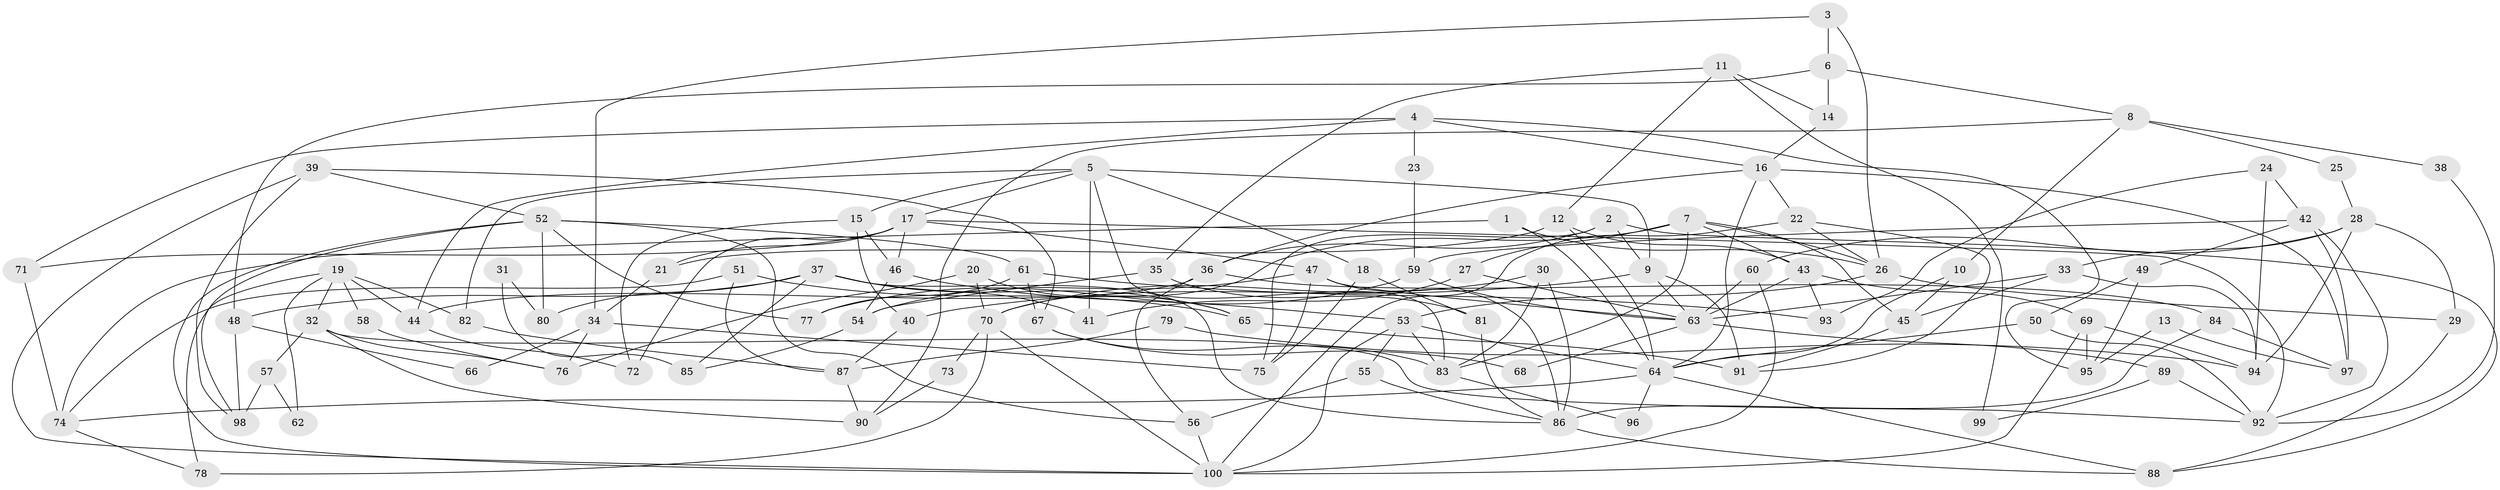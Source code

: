 // Generated by graph-tools (version 1.1) at 2025/39/02/21/25 10:39:00]
// undirected, 100 vertices, 200 edges
graph export_dot {
graph [start="1"]
  node [color=gray90,style=filled];
  1;
  2;
  3;
  4;
  5;
  6;
  7;
  8;
  9;
  10;
  11;
  12;
  13;
  14;
  15;
  16;
  17;
  18;
  19;
  20;
  21;
  22;
  23;
  24;
  25;
  26;
  27;
  28;
  29;
  30;
  31;
  32;
  33;
  34;
  35;
  36;
  37;
  38;
  39;
  40;
  41;
  42;
  43;
  44;
  45;
  46;
  47;
  48;
  49;
  50;
  51;
  52;
  53;
  54;
  55;
  56;
  57;
  58;
  59;
  60;
  61;
  62;
  63;
  64;
  65;
  66;
  67;
  68;
  69;
  70;
  71;
  72;
  73;
  74;
  75;
  76;
  77;
  78;
  79;
  80;
  81;
  82;
  83;
  84;
  85;
  86;
  87;
  88;
  89;
  90;
  91;
  92;
  93;
  94;
  95;
  96;
  97;
  98;
  99;
  100;
  1 -- 26;
  1 -- 64;
  1 -- 74;
  2 -- 88;
  2 -- 9;
  2 -- 36;
  2 -- 75;
  3 -- 26;
  3 -- 34;
  3 -- 6;
  4 -- 16;
  4 -- 44;
  4 -- 23;
  4 -- 71;
  4 -- 95;
  5 -- 82;
  5 -- 15;
  5 -- 9;
  5 -- 17;
  5 -- 18;
  5 -- 41;
  5 -- 83;
  6 -- 48;
  6 -- 8;
  6 -- 14;
  7 -- 83;
  7 -- 45;
  7 -- 26;
  7 -- 27;
  7 -- 43;
  7 -- 70;
  8 -- 10;
  8 -- 25;
  8 -- 38;
  8 -- 90;
  9 -- 63;
  9 -- 40;
  9 -- 91;
  10 -- 45;
  10 -- 64;
  11 -- 12;
  11 -- 14;
  11 -- 35;
  11 -- 99;
  12 -- 43;
  12 -- 64;
  12 -- 21;
  13 -- 97;
  13 -- 95;
  14 -- 16;
  15 -- 46;
  15 -- 40;
  15 -- 72;
  16 -- 64;
  16 -- 36;
  16 -- 22;
  16 -- 97;
  17 -- 21;
  17 -- 46;
  17 -- 47;
  17 -- 71;
  17 -- 72;
  17 -- 92;
  18 -- 75;
  18 -- 81;
  19 -- 78;
  19 -- 44;
  19 -- 32;
  19 -- 58;
  19 -- 62;
  19 -- 82;
  20 -- 70;
  20 -- 65;
  20 -- 76;
  21 -- 34;
  22 -- 26;
  22 -- 91;
  22 -- 100;
  23 -- 59;
  24 -- 94;
  24 -- 42;
  24 -- 93;
  25 -- 28;
  26 -- 53;
  26 -- 29;
  27 -- 63;
  27 -- 41;
  28 -- 94;
  28 -- 60;
  28 -- 29;
  28 -- 33;
  29 -- 88;
  30 -- 70;
  30 -- 83;
  30 -- 86;
  31 -- 80;
  31 -- 85;
  32 -- 92;
  32 -- 57;
  32 -- 76;
  32 -- 90;
  33 -- 63;
  33 -- 45;
  33 -- 94;
  34 -- 76;
  34 -- 75;
  34 -- 66;
  35 -- 81;
  35 -- 54;
  36 -- 56;
  36 -- 44;
  36 -- 84;
  37 -- 41;
  37 -- 86;
  37 -- 48;
  37 -- 65;
  37 -- 80;
  37 -- 85;
  38 -- 92;
  39 -- 52;
  39 -- 100;
  39 -- 67;
  39 -- 98;
  40 -- 87;
  42 -- 92;
  42 -- 97;
  42 -- 49;
  42 -- 59;
  43 -- 93;
  43 -- 63;
  43 -- 69;
  44 -- 72;
  45 -- 91;
  46 -- 54;
  46 -- 53;
  47 -- 86;
  47 -- 54;
  47 -- 63;
  47 -- 75;
  48 -- 98;
  48 -- 66;
  49 -- 95;
  49 -- 50;
  50 -- 64;
  50 -- 92;
  51 -- 65;
  51 -- 74;
  51 -- 87;
  52 -- 100;
  52 -- 61;
  52 -- 56;
  52 -- 77;
  52 -- 80;
  52 -- 98;
  53 -- 55;
  53 -- 64;
  53 -- 83;
  53 -- 100;
  54 -- 85;
  55 -- 86;
  55 -- 56;
  56 -- 100;
  57 -- 98;
  57 -- 62;
  58 -- 76;
  59 -- 63;
  59 -- 77;
  60 -- 100;
  60 -- 63;
  61 -- 77;
  61 -- 67;
  61 -- 93;
  63 -- 68;
  63 -- 89;
  64 -- 74;
  64 -- 88;
  64 -- 96;
  65 -- 91;
  67 -- 83;
  67 -- 68;
  69 -- 100;
  69 -- 94;
  69 -- 95;
  70 -- 100;
  70 -- 73;
  70 -- 78;
  71 -- 74;
  73 -- 90;
  74 -- 78;
  79 -- 87;
  79 -- 94;
  81 -- 86;
  82 -- 87;
  83 -- 96;
  84 -- 86;
  84 -- 97;
  86 -- 88;
  87 -- 90;
  89 -- 92;
  89 -- 99;
}
